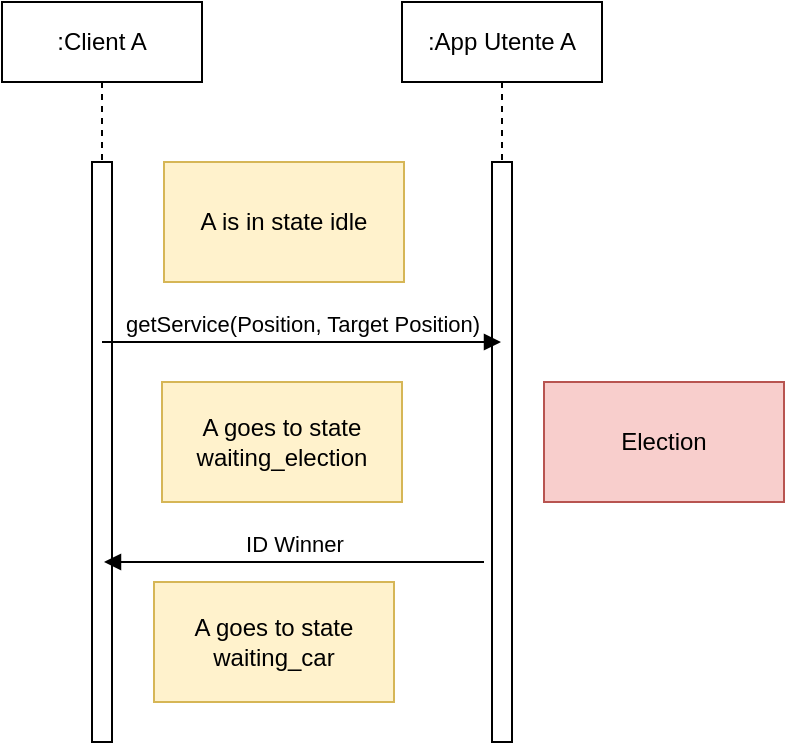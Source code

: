 <mxfile version="12.9.3" type="device"><diagram id="dzA72DgeRonGzhMfoizW" name="Page-1"><mxGraphModel dx="1086" dy="806" grid="1" gridSize="10" guides="1" tooltips="1" connect="1" arrows="1" fold="1" page="1" pageScale="1" pageWidth="827" pageHeight="1169" math="0" shadow="0"><root><mxCell id="0"/><mxCell id="1" parent="0"/><mxCell id="WcpIS02U_qqljM2q6XDF-1" value=":Client A" style="shape=umlLifeline;perimeter=lifelinePerimeter;whiteSpace=wrap;html=1;container=1;collapsible=0;recursiveResize=0;outlineConnect=0;" parent="1" vertex="1"><mxGeometry x="39" y="40" width="100" height="370" as="geometry"/></mxCell><mxCell id="WcpIS02U_qqljM2q6XDF-2" value="" style="html=1;points=[];perimeter=orthogonalPerimeter;" parent="WcpIS02U_qqljM2q6XDF-1" vertex="1"><mxGeometry x="45" y="80" width="10" height="290" as="geometry"/></mxCell><mxCell id="WcpIS02U_qqljM2q6XDF-3" value=":App Utente A" style="shape=umlLifeline;perimeter=lifelinePerimeter;whiteSpace=wrap;html=1;container=1;collapsible=0;recursiveResize=0;outlineConnect=0;" parent="1" vertex="1"><mxGeometry x="239" y="40" width="100" height="370" as="geometry"/></mxCell><mxCell id="WcpIS02U_qqljM2q6XDF-5" value="" style="html=1;points=[];perimeter=orthogonalPerimeter;" parent="WcpIS02U_qqljM2q6XDF-3" vertex="1"><mxGeometry x="45" y="80" width="10" height="290" as="geometry"/></mxCell><mxCell id="WcpIS02U_qqljM2q6XDF-8" value="getService(Position, Target Position)" style="html=1;verticalAlign=bottom;endArrow=block;" parent="1" source="WcpIS02U_qqljM2q6XDF-1" target="WcpIS02U_qqljM2q6XDF-3" edge="1"><mxGeometry width="80" relative="1" as="geometry"><mxPoint x="88.5" y="250" as="sourcePoint"/><mxPoint x="308.5" y="250" as="targetPoint"/><Array as="points"><mxPoint x="139" y="210"/><mxPoint x="249" y="210"/></Array></mxGeometry></mxCell><mxCell id="WcpIS02U_qqljM2q6XDF-11" value="A goes to state waiting_election" style="rounded=0;whiteSpace=wrap;html=1;fillColor=#fff2cc;strokeColor=#d6b656;" parent="1" vertex="1"><mxGeometry x="119" y="230" width="120" height="60" as="geometry"/></mxCell><mxCell id="WcpIS02U_qqljM2q6XDF-12" value="A is in state idle" style="rounded=0;whiteSpace=wrap;html=1;fillColor=#fff2cc;strokeColor=#d6b656;" parent="1" vertex="1"><mxGeometry x="120" y="120" width="120" height="60" as="geometry"/></mxCell><mxCell id="WcpIS02U_qqljM2q6XDF-25" value="ID Winner" style="html=1;verticalAlign=bottom;endArrow=block;" parent="1" edge="1"><mxGeometry width="80" relative="1" as="geometry"><mxPoint x="280" y="320" as="sourcePoint"/><mxPoint x="90" y="320" as="targetPoint"/><Array as="points"><mxPoint x="246" y="320"/></Array></mxGeometry></mxCell><mxCell id="WcpIS02U_qqljM2q6XDF-30" value="A goes to state waiting_car" style="rounded=0;whiteSpace=wrap;html=1;fillColor=#fff2cc;strokeColor=#d6b656;" parent="1" vertex="1"><mxGeometry x="115" y="330" width="120" height="60" as="geometry"/></mxCell><mxCell id="WcpIS02U_qqljM2q6XDF-38" value="Election" style="rounded=0;whiteSpace=wrap;html=1;fillColor=#f8cecc;strokeColor=#b85450;" parent="1" vertex="1"><mxGeometry x="310" y="230" width="120" height="60" as="geometry"/></mxCell></root></mxGraphModel></diagram></mxfile>